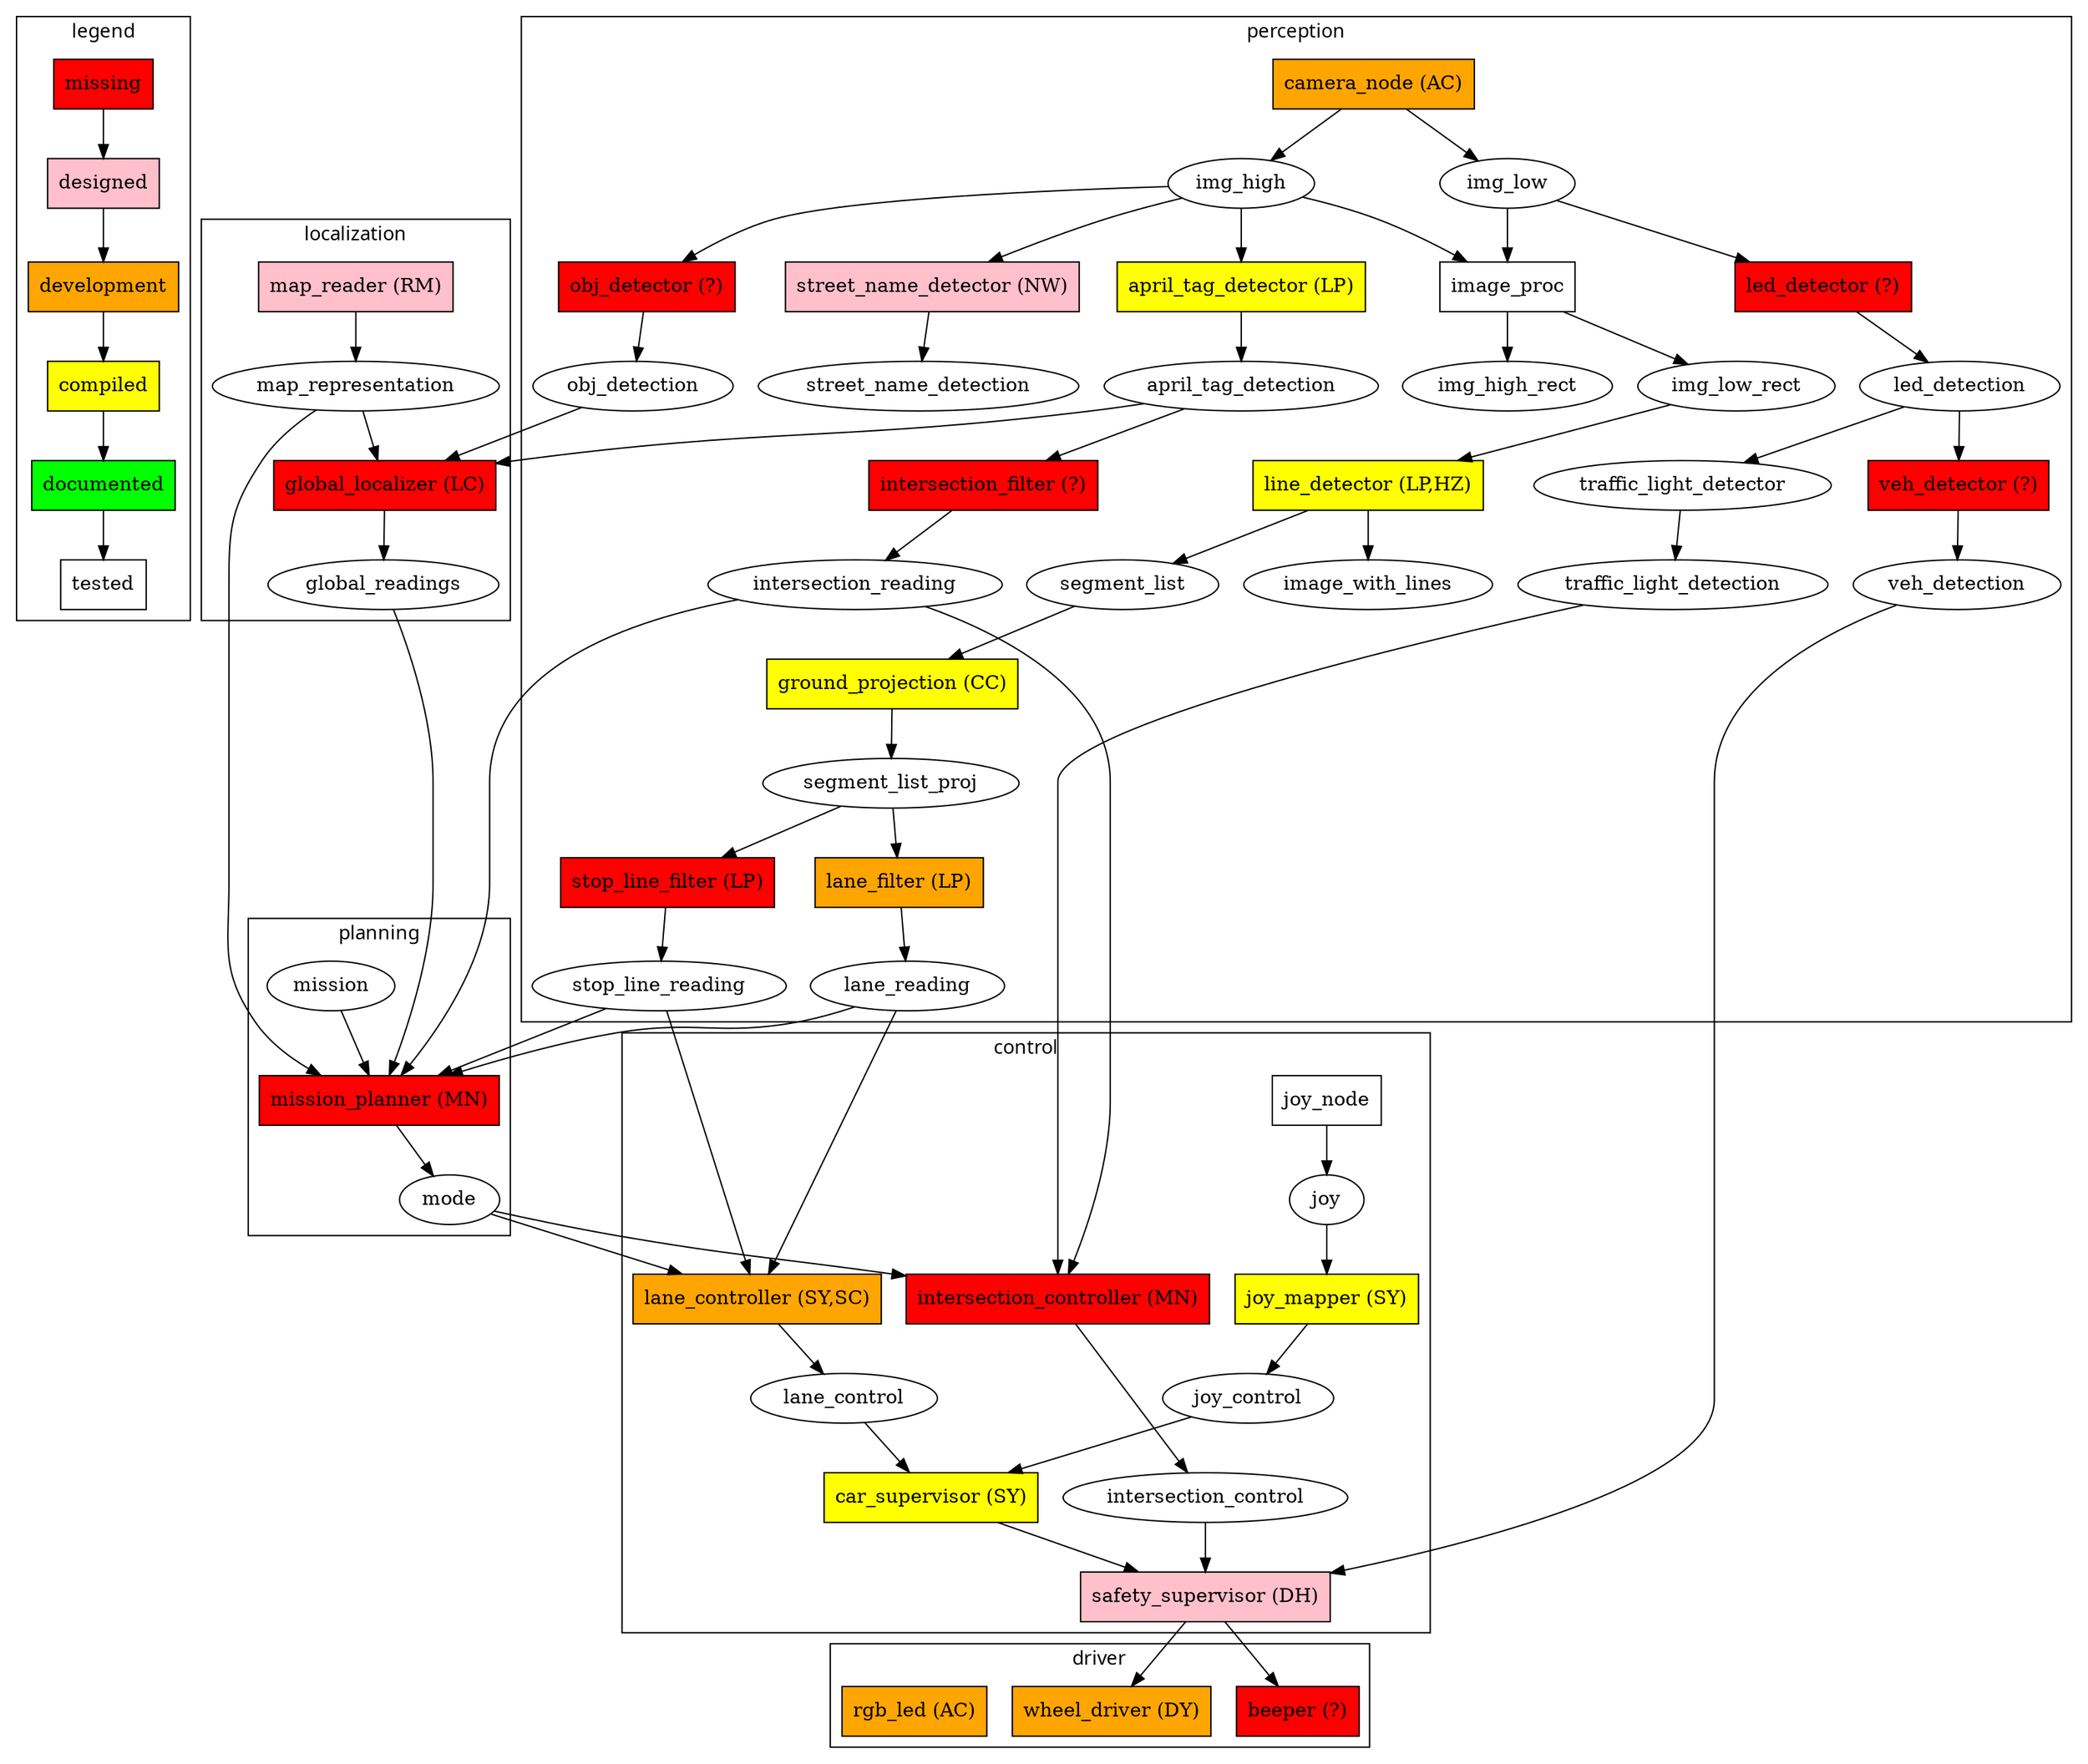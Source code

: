 digraph D {
	fontname="sans";


	subgraph cluster_legend{
		label="legend"
		// ROS Topics
		//topic_name;
		// ROS Nodes
		node [shape=box,fillcolor=white,style=filled];
		missing [label="missing", fillcolor=red];
		designed [label="designed", fillcolor=pink];
		development [label="development", fillcolor=orange];
		compiled [label="compiled", fillcolor=yellow];
		documented [label="documented", fillcolor=green];
		tested [label="tested", fillcolor=white];
		// Connection
		missing->designed->development->compiled->documented->tested;
		//node_name -> topic_name [label="publish"];
		//topic_name -> node_name [label="subscribe"];
	}


	// ==== Nodes Definition ==== //
	node [shape=box,style=filled];
	subgraph node_missing{
		node [fillcolor=red];
		global_localizer[label="global_localizer (LC)"];
		intersection_filter[label="intersection_filter (?)"];
		intersection_controller[label="intersection_controller (MN)"];
		stop_line_filter[label="stop_line_filter (LP)"];
		led_detector[label="led_detector (?)"];
		obj_detector[label="obj_detector (?)"];
		mission_planner[label="mission_planner (MN)"];
		beeper[label="beeper (?)"];
		veh_detector[label="veh_detector (?)"];
	}
	subgraph node_designed{
		node [fillcolor=pink];
		street_name_detector[label="street_name_detector (NW)"];
		safety_supervisor[label="safety_supervisor (DH)"];
		map_reader[label="map_reader (RM)"];
	}
	subgraph node_development{
		node [fillcolor=orange];
		wheel_driver[label="wheel_driver (DY)"];
		rgb_led[label="rgb_led (AC)"];
		camera_node[label="camera_node (AC)"];
		lane_filter[label="lane_filter (LP)"]; 
		lane_controller[label="lane_controller (SY,SC)"];
	}
	subgraph node_compiled{
		node [fillcolor=yellow];
		line_detector[label="line_detector (LP,HZ)"];
		april_tag_detector[label="april_tag_detector (LP)"];
		car_supervisor[label="car_supervisor (SY)"];
		joy_mapper[label="joy_mapper (SY)"];
		ground_projection[label="ground_projection (CC)"]
	}
	subgraph node_documented{
		node [fillcolor=green];
	}
	subgraph node_tested{
		node [fillcolor=white];
		joy_node[label="joy_node"];
		image_proc;
	}

	// Nodes Definition

	//{rank=max; wheel_driver;beeper;rgb_led}
	//{rank=min; map_reader;joy_node;camera_node}

	//subgraph node_test {
		//node[shape=box,fillcolor=red];
		//street_name_detector;
		//joy_node;
		//joy_mapper;
	//}

	// Topics
	node [shape=ellipse,style=""];
	//{rank=same; mission; joy; map_representation;}
	map_representation;
	img_low;
	img_high;
	segment_list;
	segment_list_proj;
	image_with_lines;
	lane_reading; //LaneReading: y, phi, sigma_y, sigma_phi, status
	april_tag_detection;
	led_detection;
	veh_detection;
	traffic_light_detection;
	intersection_reading;
	obj_detection;
	global_readings;
	stop_line_reading;
	mode;
	mission;
	lane_control;
	joy_control;
	intersection_control;
	street_name_detection;
	img_low_rect;
	img_high_rect;

	subgraph cluster_perception{
		label="perception"
		// Nodes
		camera_node;
		obj_detector;
		line_detector;
		lane_filter;
		april_tag_detector;
		april_tag_detection;
		led_detector;
		veh_detector;
		stop_line_filter;
		traffic_light_detector;
		intersection_filter;
		street_name_detector;
		image_proc;
		ground_projection;
		// Topics
		segment_list;
		segment_list_proj;
		img_low;
		img_high;
		april_tag_detection;
		lane_reading;
		image_with_lines;
		obj_detection;
		led_detection;
		veh_detection;
		stop_line_reading;
		traffic_light_detection;
		intersection_reading;
		street_name_detection;
		img_low_rect;
		img_high_rect;
	}

	subgraph cluster_control{
		label="control"
		// Nodes
		joy_node;
		joy_mapper;
		lane_controller;
		intersection_controller;
		car_supervisor;
		safety_supervisor;
		// Topics
		joy_control;
		joy;
		lane_control;
		intersection_control;
		{rank=same; intersection_controller;lane_controller;}
	}

	subgraph cluster_localization{
		label="localization"
		// Nodes
		map_reader;
		global_localizer;

		// Topics
		map_representation;
		global_readings;
	}

	subgraph cluster_planning{
		label="planning"
		// Nodes
		mission_planner;
		// Topics
		mission;
		mode;
	}

	subgraph cluster_driver{
		label="driver"
		// Nodes
		wheel_driver;
		beeper;
		rgb_led;
	}


	// Connections
	img_low->image_proc;
	img_high->image_proc;
	image_proc->img_low_rect;
	image_proc->img_high_rect;

	camera_node->img_high;
	camera_node->img_low;		

	img_low_rect->line_detector;
	img_low->led_detector;
	
	img_high->april_tag_detector;
	img_high->obj_detector;

	img_high->street_name_detector;
	street_name_detector->street_name_detection;

	led_detector->led_detection;
	led_detection->veh_detector;
	led_detection->traffic_light_detector;
	
	veh_detector->veh_detection;
	traffic_light_detector->traffic_light_detection;
	
	intersection_filter->intersection_reading;
	
	line_detector->segment_list #[label="SegmentList.msg"];
	line_detector->image_with_lines #[label="sensor_msgs/Image.msg"]
	
	segment_list_proj->stop_line_filter;
	segment_list_proj->lane_filter;

	lane_filter->lane_reading #[label="LaneReading.msg"];
	lane_reading->lane_controller #[label="LaneReading.msg"];
	lane_reading->mission_planner;

	stop_line_filter->stop_line_reading;
	stop_line_reading->lane_controller;
	stop_line_reading->mission_planner;
	
	obj_detector->obj_detection;
	obj_detection->global_localizer;
	april_tag_detector->april_tag_detection;
	april_tag_detection->intersection_filter;
	april_tag_detection->global_localizer;
	global_localizer->global_readings;
	
	map_reader -> map_representation;
	map_representation->global_localizer;
	map_representation->mission_planner;
	
	joy_node->joy->joy_mapper->joy_control;
	joy_control-> car_supervisor #[label="CarControl.msg"];
	lane_controller->lane_control;
	lane_control-> car_supervisor #[label="CarControl.msg"];
	car_supervisor->safety_supervisor #[label="CarControl.msg"];
	safety_supervisor->wheel_driver;
	safety_supervisor->beeper;
	
	intersection_reading->intersection_controller;
	intersection_reading->mission_planner;
	traffic_light_detection->intersection_controller;
	mode->intersection_controller;
	mode->lane_controller;

	veh_detection->safety_supervisor;
	intersection_controller->intersection_control;
	intersection_control->safety_supervisor;
	global_readings->mission_planner;
	mission_planner->mode;
	mission->mission_planner;

	segment_list->ground_projection;
	ground_projection->segment_list_proj;
	//TODO annotate msg type.
}